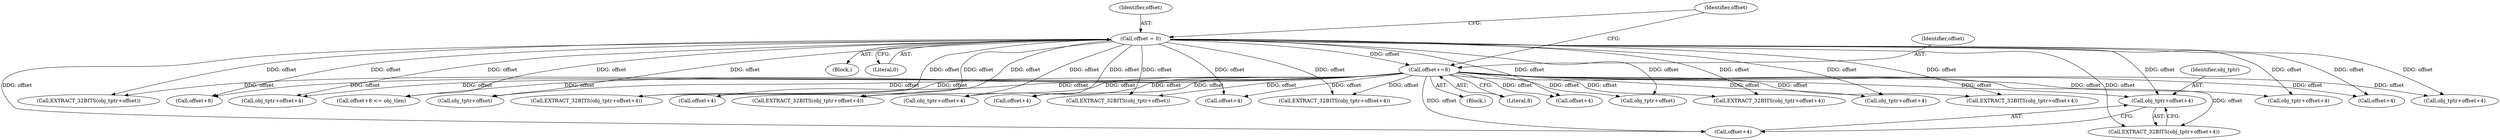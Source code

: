 digraph "0_tcpdump_0b661e0aa61850234b64394585cf577aac570bf4@pointer" {
"1001486" [label="(Call,obj_tptr+offset+4)"];
"1001397" [label="(Call,offset = 0)"];
"1001500" [label="(Call,offset+=8)"];
"1001417" [label="(Call,EXTRACT_32BITS(obj_tptr+offset))"];
"1001402" [label="(Call,offset+8)"];
"1001468" [label="(Call,obj_tptr+offset+4)"];
"1001401" [label="(Call,offset+8 <= obj_tlen)"];
"1001418" [label="(Call,obj_tptr+offset)"];
"1001500" [label="(Call,offset+=8)"];
"1001455" [label="(Call,EXTRACT_32BITS(obj_tptr+offset+4))"];
"1001177" [label="(Block,)"];
"1001406" [label="(Block,)"];
"1001399" [label="(Literal,0)"];
"1001442" [label="(Call,offset+4)"];
"1001467" [label="(Call,EXTRACT_32BITS(obj_tptr+offset+4))"];
"1001403" [label="(Identifier,offset)"];
"1001494" [label="(Call,obj_tptr+offset+4)"];
"1001486" [label="(Call,obj_tptr+offset+4)"];
"1001502" [label="(Literal,8)"];
"1001413" [label="(Call,EXTRACT_32BITS(obj_tptr+offset))"];
"1001496" [label="(Call,offset+4)"];
"1001439" [label="(Call,EXTRACT_32BITS(obj_tptr+offset+4))"];
"1001458" [label="(Call,offset+4)"];
"1001398" [label="(Identifier,offset)"];
"1001414" [label="(Call,obj_tptr+offset)"];
"1001493" [label="(Call,EXTRACT_32BITS(obj_tptr+offset+4))"];
"1001488" [label="(Call,offset+4)"];
"1001456" [label="(Call,obj_tptr+offset+4)"];
"1001429" [label="(Call,EXTRACT_32BITS(obj_tptr+offset+4))"];
"1001440" [label="(Call,obj_tptr+offset+4)"];
"1001470" [label="(Call,offset+4)"];
"1001397" [label="(Call,offset = 0)"];
"1001430" [label="(Call,obj_tptr+offset+4)"];
"1001487" [label="(Identifier,obj_tptr)"];
"1001485" [label="(Call,EXTRACT_32BITS(obj_tptr+offset+4))"];
"1001501" [label="(Identifier,offset)"];
"1001432" [label="(Call,offset+4)"];
"1001486" -> "1001485"  [label="AST: "];
"1001486" -> "1001488"  [label="CFG: "];
"1001487" -> "1001486"  [label="AST: "];
"1001488" -> "1001486"  [label="AST: "];
"1001485" -> "1001486"  [label="CFG: "];
"1001397" -> "1001486"  [label="DDG: offset"];
"1001500" -> "1001486"  [label="DDG: offset"];
"1001397" -> "1001177"  [label="AST: "];
"1001397" -> "1001399"  [label="CFG: "];
"1001398" -> "1001397"  [label="AST: "];
"1001399" -> "1001397"  [label="AST: "];
"1001403" -> "1001397"  [label="CFG: "];
"1001397" -> "1001401"  [label="DDG: offset"];
"1001397" -> "1001402"  [label="DDG: offset"];
"1001397" -> "1001413"  [label="DDG: offset"];
"1001397" -> "1001414"  [label="DDG: offset"];
"1001397" -> "1001417"  [label="DDG: offset"];
"1001397" -> "1001418"  [label="DDG: offset"];
"1001397" -> "1001429"  [label="DDG: offset"];
"1001397" -> "1001430"  [label="DDG: offset"];
"1001397" -> "1001432"  [label="DDG: offset"];
"1001397" -> "1001439"  [label="DDG: offset"];
"1001397" -> "1001440"  [label="DDG: offset"];
"1001397" -> "1001442"  [label="DDG: offset"];
"1001397" -> "1001455"  [label="DDG: offset"];
"1001397" -> "1001456"  [label="DDG: offset"];
"1001397" -> "1001458"  [label="DDG: offset"];
"1001397" -> "1001467"  [label="DDG: offset"];
"1001397" -> "1001468"  [label="DDG: offset"];
"1001397" -> "1001470"  [label="DDG: offset"];
"1001397" -> "1001485"  [label="DDG: offset"];
"1001397" -> "1001488"  [label="DDG: offset"];
"1001397" -> "1001493"  [label="DDG: offset"];
"1001397" -> "1001494"  [label="DDG: offset"];
"1001397" -> "1001496"  [label="DDG: offset"];
"1001397" -> "1001500"  [label="DDG: offset"];
"1001500" -> "1001406"  [label="AST: "];
"1001500" -> "1001502"  [label="CFG: "];
"1001501" -> "1001500"  [label="AST: "];
"1001502" -> "1001500"  [label="AST: "];
"1001403" -> "1001500"  [label="CFG: "];
"1001500" -> "1001401"  [label="DDG: offset"];
"1001500" -> "1001402"  [label="DDG: offset"];
"1001500" -> "1001413"  [label="DDG: offset"];
"1001500" -> "1001414"  [label="DDG: offset"];
"1001500" -> "1001417"  [label="DDG: offset"];
"1001500" -> "1001418"  [label="DDG: offset"];
"1001500" -> "1001429"  [label="DDG: offset"];
"1001500" -> "1001430"  [label="DDG: offset"];
"1001500" -> "1001432"  [label="DDG: offset"];
"1001500" -> "1001439"  [label="DDG: offset"];
"1001500" -> "1001440"  [label="DDG: offset"];
"1001500" -> "1001442"  [label="DDG: offset"];
"1001500" -> "1001455"  [label="DDG: offset"];
"1001500" -> "1001456"  [label="DDG: offset"];
"1001500" -> "1001458"  [label="DDG: offset"];
"1001500" -> "1001467"  [label="DDG: offset"];
"1001500" -> "1001468"  [label="DDG: offset"];
"1001500" -> "1001470"  [label="DDG: offset"];
"1001500" -> "1001485"  [label="DDG: offset"];
"1001500" -> "1001488"  [label="DDG: offset"];
"1001500" -> "1001493"  [label="DDG: offset"];
"1001500" -> "1001494"  [label="DDG: offset"];
"1001500" -> "1001496"  [label="DDG: offset"];
}
